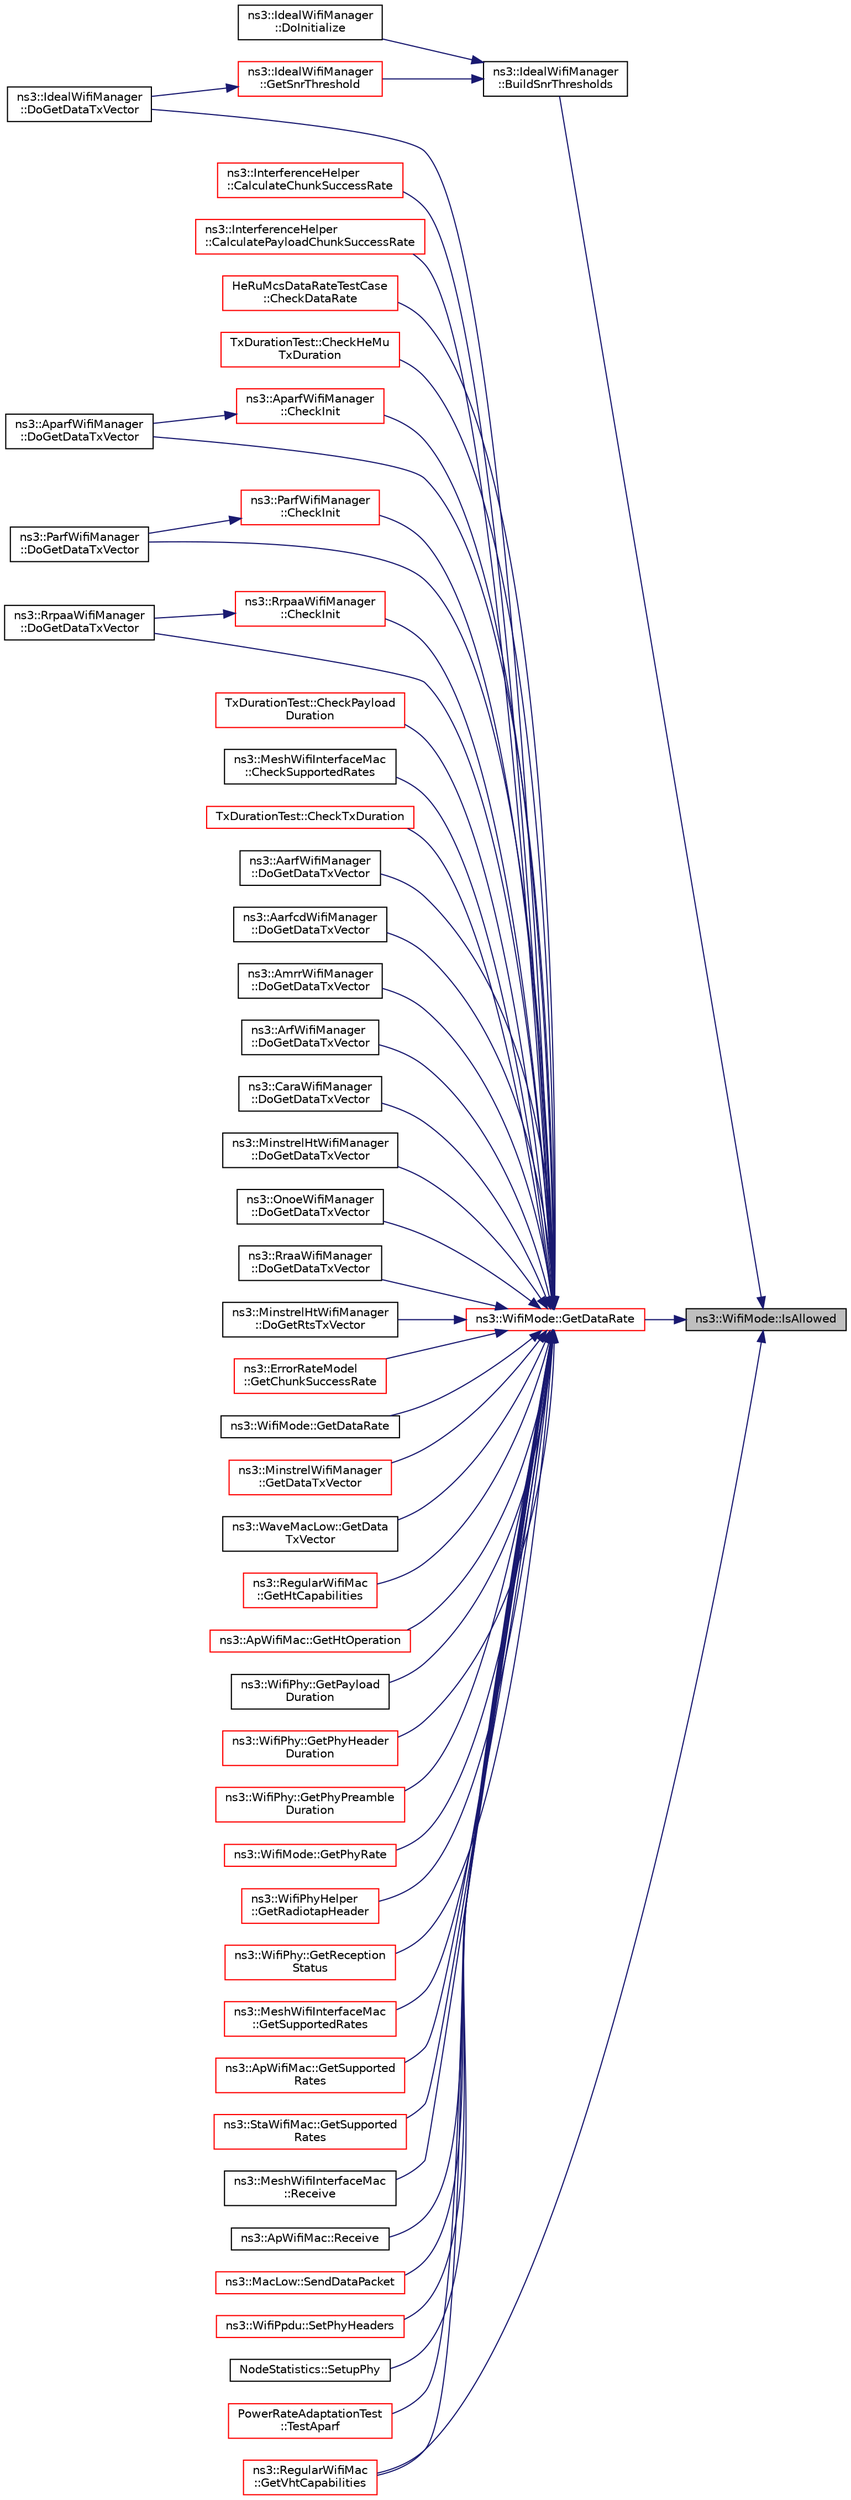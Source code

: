 digraph "ns3::WifiMode::IsAllowed"
{
 // LATEX_PDF_SIZE
  edge [fontname="Helvetica",fontsize="10",labelfontname="Helvetica",labelfontsize="10"];
  node [fontname="Helvetica",fontsize="10",shape=record];
  rankdir="RL";
  Node1 [label="ns3::WifiMode::IsAllowed",height=0.2,width=0.4,color="black", fillcolor="grey75", style="filled", fontcolor="black",tooltip=" "];
  Node1 -> Node2 [dir="back",color="midnightblue",fontsize="10",style="solid",fontname="Helvetica"];
  Node2 [label="ns3::IdealWifiManager\l::BuildSnrThresholds",height=0.2,width=0.4,color="black", fillcolor="white", style="filled",URL="$classns3_1_1_ideal_wifi_manager.html#a9324f6fe2c6e6b7b2212f4aac69f9dee",tooltip="Construct the vector of minimum SNRs needed to successfully transmit for all possible combinations (r..."];
  Node2 -> Node3 [dir="back",color="midnightblue",fontsize="10",style="solid",fontname="Helvetica"];
  Node3 [label="ns3::IdealWifiManager\l::DoInitialize",height=0.2,width=0.4,color="black", fillcolor="white", style="filled",URL="$classns3_1_1_ideal_wifi_manager.html#a678947f49366ca1734b6299b667845da",tooltip="Initialize() implementation."];
  Node2 -> Node4 [dir="back",color="midnightblue",fontsize="10",style="solid",fontname="Helvetica"];
  Node4 [label="ns3::IdealWifiManager\l::GetSnrThreshold",height=0.2,width=0.4,color="red", fillcolor="white", style="filled",URL="$classns3_1_1_ideal_wifi_manager.html#ae91f9cb4e73c9743497c2d775b482385",tooltip="Return the minimum SNR needed to successfully transmit data with this WifiTxVector at the specified B..."];
  Node4 -> Node5 [dir="back",color="midnightblue",fontsize="10",style="solid",fontname="Helvetica"];
  Node5 [label="ns3::IdealWifiManager\l::DoGetDataTxVector",height=0.2,width=0.4,color="black", fillcolor="white", style="filled",URL="$classns3_1_1_ideal_wifi_manager.html#a2e7570eb1f5cbef1067cfb714e94218e",tooltip=" "];
  Node1 -> Node7 [dir="back",color="midnightblue",fontsize="10",style="solid",fontname="Helvetica"];
  Node7 [label="ns3::WifiMode::GetDataRate",height=0.2,width=0.4,color="red", fillcolor="white", style="filled",URL="$classns3_1_1_wifi_mode.html#ad90f36e733ceaf8c5771cfbda437e14f",tooltip=" "];
  Node7 -> Node8 [dir="back",color="midnightblue",fontsize="10",style="solid",fontname="Helvetica"];
  Node8 [label="ns3::InterferenceHelper\l::CalculateChunkSuccessRate",height=0.2,width=0.4,color="red", fillcolor="white", style="filled",URL="$classns3_1_1_interference_helper.html#a430cf5d51fa5ea6e1a74585edd6ed311",tooltip="Calculate the success rate of the chunk given the SINR, duration, and Wi-Fi mode."];
  Node7 -> Node12 [dir="back",color="midnightblue",fontsize="10",style="solid",fontname="Helvetica"];
  Node12 [label="ns3::InterferenceHelper\l::CalculatePayloadChunkSuccessRate",height=0.2,width=0.4,color="red", fillcolor="white", style="filled",URL="$classns3_1_1_interference_helper.html#ad5d3ad27b948c541c4440e846e214d0c",tooltip="Calculate the success rate of the payload chunk given the SINR, duration, and Wi-Fi mode."];
  Node7 -> Node14 [dir="back",color="midnightblue",fontsize="10",style="solid",fontname="Helvetica"];
  Node14 [label="HeRuMcsDataRateTestCase\l::CheckDataRate",height=0.2,width=0.4,color="red", fillcolor="white", style="filled",URL="$class_he_ru_mcs_data_rate_test_case.html#a6fb8a4496f25be026848fcc274ac7e04",tooltip="Compare the data rate computed for the provided combination with standard defined one."];
  Node7 -> Node16 [dir="back",color="midnightblue",fontsize="10",style="solid",fontname="Helvetica"];
  Node16 [label="TxDurationTest::CheckHeMu\lTxDuration",height=0.2,width=0.4,color="red", fillcolor="white", style="filled",URL="$class_tx_duration_test.html#aa0304b79f39966f80588360632659222",tooltip="Check if the overall Tx duration returned by WifiPhy for a HE MU PPDU corresponds to a known value."];
  Node7 -> Node18 [dir="back",color="midnightblue",fontsize="10",style="solid",fontname="Helvetica"];
  Node18 [label="ns3::AparfWifiManager\l::CheckInit",height=0.2,width=0.4,color="red", fillcolor="white", style="filled",URL="$classns3_1_1_aparf_wifi_manager.html#a98a3fc4dfff3bcc1bc452dfed963576f",tooltip="Check for initializations."];
  Node18 -> Node19 [dir="back",color="midnightblue",fontsize="10",style="solid",fontname="Helvetica"];
  Node19 [label="ns3::AparfWifiManager\l::DoGetDataTxVector",height=0.2,width=0.4,color="black", fillcolor="white", style="filled",URL="$classns3_1_1_aparf_wifi_manager.html#a9be0935377c6c6052cc12407d17dafbd",tooltip=" "];
  Node7 -> Node22 [dir="back",color="midnightblue",fontsize="10",style="solid",fontname="Helvetica"];
  Node22 [label="ns3::ParfWifiManager\l::CheckInit",height=0.2,width=0.4,color="red", fillcolor="white", style="filled",URL="$classns3_1_1_parf_wifi_manager.html#a2a7ea7d1accf1ce9056c91929db2e7eb",tooltip="Check for initializations."];
  Node22 -> Node23 [dir="back",color="midnightblue",fontsize="10",style="solid",fontname="Helvetica"];
  Node23 [label="ns3::ParfWifiManager\l::DoGetDataTxVector",height=0.2,width=0.4,color="black", fillcolor="white", style="filled",URL="$classns3_1_1_parf_wifi_manager.html#a5a7cc006d12987077a3afc4edd76da86",tooltip=" "];
  Node7 -> Node26 [dir="back",color="midnightblue",fontsize="10",style="solid",fontname="Helvetica"];
  Node26 [label="ns3::RrpaaWifiManager\l::CheckInit",height=0.2,width=0.4,color="red", fillcolor="white", style="filled",URL="$classns3_1_1_rrpaa_wifi_manager.html#a37fd1f9711566d9def5f31c966a89bb5",tooltip="Check for initializations."];
  Node26 -> Node27 [dir="back",color="midnightblue",fontsize="10",style="solid",fontname="Helvetica"];
  Node27 [label="ns3::RrpaaWifiManager\l::DoGetDataTxVector",height=0.2,width=0.4,color="black", fillcolor="white", style="filled",URL="$classns3_1_1_rrpaa_wifi_manager.html#add26dac79b43d5c0114ba30e8cb29a9e",tooltip=" "];
  Node7 -> Node31 [dir="back",color="midnightblue",fontsize="10",style="solid",fontname="Helvetica"];
  Node31 [label="TxDurationTest::CheckPayload\lDuration",height=0.2,width=0.4,color="red", fillcolor="white", style="filled",URL="$class_tx_duration_test.html#a8666c54033e392b15feb1d2aa78bd1c7",tooltip="Check if the payload tx duration returned by InterferenceHelper corresponds to a known value of the p..."];
  Node7 -> Node32 [dir="back",color="midnightblue",fontsize="10",style="solid",fontname="Helvetica"];
  Node32 [label="ns3::MeshWifiInterfaceMac\l::CheckSupportedRates",height=0.2,width=0.4,color="black", fillcolor="white", style="filled",URL="$classns3_1_1_mesh_wifi_interface_mac.html#a0d8d92606ef1a302fc967a8c058d5f81",tooltip="Check supported rates."];
  Node7 -> Node33 [dir="back",color="midnightblue",fontsize="10",style="solid",fontname="Helvetica"];
  Node33 [label="TxDurationTest::CheckTxDuration",height=0.2,width=0.4,color="red", fillcolor="white", style="filled",URL="$class_tx_duration_test.html#a86485ba9721aa086d5a487588b856b8a",tooltip="Check if the overall tx duration returned by InterferenceHelper corresponds to a known value of the p..."];
  Node7 -> Node34 [dir="back",color="midnightblue",fontsize="10",style="solid",fontname="Helvetica"];
  Node34 [label="ns3::AarfWifiManager\l::DoGetDataTxVector",height=0.2,width=0.4,color="black", fillcolor="white", style="filled",URL="$classns3_1_1_aarf_wifi_manager.html#a408d8be07102ba41125c839b01e8a7ee",tooltip=" "];
  Node7 -> Node35 [dir="back",color="midnightblue",fontsize="10",style="solid",fontname="Helvetica"];
  Node35 [label="ns3::AarfcdWifiManager\l::DoGetDataTxVector",height=0.2,width=0.4,color="black", fillcolor="white", style="filled",URL="$classns3_1_1_aarfcd_wifi_manager.html#ab9bfc915e2a36ee071995eb0247b1599",tooltip=" "];
  Node7 -> Node36 [dir="back",color="midnightblue",fontsize="10",style="solid",fontname="Helvetica"];
  Node36 [label="ns3::AmrrWifiManager\l::DoGetDataTxVector",height=0.2,width=0.4,color="black", fillcolor="white", style="filled",URL="$classns3_1_1_amrr_wifi_manager.html#ad18cc0aa1f6f6472e9e5ac2563b85e4c",tooltip=" "];
  Node7 -> Node19 [dir="back",color="midnightblue",fontsize="10",style="solid",fontname="Helvetica"];
  Node7 -> Node37 [dir="back",color="midnightblue",fontsize="10",style="solid",fontname="Helvetica"];
  Node37 [label="ns3::ArfWifiManager\l::DoGetDataTxVector",height=0.2,width=0.4,color="black", fillcolor="white", style="filled",URL="$classns3_1_1_arf_wifi_manager.html#a6bd79d80cbb7f743aa1bece1e5c24584",tooltip=" "];
  Node7 -> Node38 [dir="back",color="midnightblue",fontsize="10",style="solid",fontname="Helvetica"];
  Node38 [label="ns3::CaraWifiManager\l::DoGetDataTxVector",height=0.2,width=0.4,color="black", fillcolor="white", style="filled",URL="$classns3_1_1_cara_wifi_manager.html#a948e474fbc8dd16211dc6f6fcb6ef496",tooltip=" "];
  Node7 -> Node5 [dir="back",color="midnightblue",fontsize="10",style="solid",fontname="Helvetica"];
  Node7 -> Node39 [dir="back",color="midnightblue",fontsize="10",style="solid",fontname="Helvetica"];
  Node39 [label="ns3::MinstrelHtWifiManager\l::DoGetDataTxVector",height=0.2,width=0.4,color="black", fillcolor="white", style="filled",URL="$classns3_1_1_minstrel_ht_wifi_manager.html#abc2436c9c8dabb7c78907f478e1bb8c7",tooltip=" "];
  Node7 -> Node40 [dir="back",color="midnightblue",fontsize="10",style="solid",fontname="Helvetica"];
  Node40 [label="ns3::OnoeWifiManager\l::DoGetDataTxVector",height=0.2,width=0.4,color="black", fillcolor="white", style="filled",URL="$classns3_1_1_onoe_wifi_manager.html#a58c4d341696639d4b0ea618275461da4",tooltip=" "];
  Node7 -> Node23 [dir="back",color="midnightblue",fontsize="10",style="solid",fontname="Helvetica"];
  Node7 -> Node41 [dir="back",color="midnightblue",fontsize="10",style="solid",fontname="Helvetica"];
  Node41 [label="ns3::RraaWifiManager\l::DoGetDataTxVector",height=0.2,width=0.4,color="black", fillcolor="white", style="filled",URL="$classns3_1_1_rraa_wifi_manager.html#acc7f56a51e22431479e1d534ad7ece84",tooltip=" "];
  Node7 -> Node27 [dir="back",color="midnightblue",fontsize="10",style="solid",fontname="Helvetica"];
  Node7 -> Node42 [dir="back",color="midnightblue",fontsize="10",style="solid",fontname="Helvetica"];
  Node42 [label="ns3::MinstrelHtWifiManager\l::DoGetRtsTxVector",height=0.2,width=0.4,color="black", fillcolor="white", style="filled",URL="$classns3_1_1_minstrel_ht_wifi_manager.html#a8628d42b27a3bf5cbbd4ea0ec2a79307",tooltip=" "];
  Node7 -> Node43 [dir="back",color="midnightblue",fontsize="10",style="solid",fontname="Helvetica"];
  Node43 [label="ns3::ErrorRateModel\l::GetChunkSuccessRate",height=0.2,width=0.4,color="red", fillcolor="white", style="filled",URL="$classns3_1_1_error_rate_model.html#aec3225b1d57ce01bbce1b27226372c66",tooltip="This method returns the probability that the given 'chunk' of the packet will be successfully receive..."];
  Node7 -> Node45 [dir="back",color="midnightblue",fontsize="10",style="solid",fontname="Helvetica"];
  Node45 [label="ns3::WifiMode::GetDataRate",height=0.2,width=0.4,color="black", fillcolor="white", style="filled",URL="$classns3_1_1_wifi_mode.html#af63086343e98b5d54651d871c9c006fd",tooltip=" "];
  Node7 -> Node46 [dir="back",color="midnightblue",fontsize="10",style="solid",fontname="Helvetica"];
  Node46 [label="ns3::MinstrelWifiManager\l::GetDataTxVector",height=0.2,width=0.4,color="red", fillcolor="white", style="filled",URL="$classns3_1_1_minstrel_wifi_manager.html#afc42d002709fb4334ae5b164bfa07aa8",tooltip="Get data transmit vector."];
  Node7 -> Node48 [dir="back",color="midnightblue",fontsize="10",style="solid",fontname="Helvetica"];
  Node48 [label="ns3::WaveMacLow::GetData\lTxVector",height=0.2,width=0.4,color="black", fillcolor="white", style="filled",URL="$classns3_1_1_wave_mac_low.html#a1bb1f43357a8c9513961eca42e104de4",tooltip="Return a TXVECTOR for the DATA frame given the destination."];
  Node7 -> Node49 [dir="back",color="midnightblue",fontsize="10",style="solid",fontname="Helvetica"];
  Node49 [label="ns3::RegularWifiMac\l::GetHtCapabilities",height=0.2,width=0.4,color="red", fillcolor="white", style="filled",URL="$classns3_1_1_regular_wifi_mac.html#ad51001e4ea7ef05fb584002b158a4e3e",tooltip="Return the HT capabilities of the device."];
  Node7 -> Node80 [dir="back",color="midnightblue",fontsize="10",style="solid",fontname="Helvetica"];
  Node80 [label="ns3::ApWifiMac::GetHtOperation",height=0.2,width=0.4,color="red", fillcolor="white", style="filled",URL="$classns3_1_1_ap_wifi_mac.html#a4fefa01556b990b9995ff1a5577060d3",tooltip="Return the HT operation of the current AP."];
  Node7 -> Node81 [dir="back",color="midnightblue",fontsize="10",style="solid",fontname="Helvetica"];
  Node81 [label="ns3::WifiPhy::GetPayload\lDuration",height=0.2,width=0.4,color="black", fillcolor="white", style="filled",URL="$classns3_1_1_wifi_phy.html#a7e72152289274c390430fa6e52e99acf",tooltip=" "];
  Node7 -> Node82 [dir="back",color="midnightblue",fontsize="10",style="solid",fontname="Helvetica"];
  Node82 [label="ns3::WifiPhy::GetPhyHeader\lDuration",height=0.2,width=0.4,color="red", fillcolor="white", style="filled",URL="$classns3_1_1_wifi_phy.html#aa3d6056d67327dc5a757e5e49f68ab37",tooltip=" "];
  Node7 -> Node149 [dir="back",color="midnightblue",fontsize="10",style="solid",fontname="Helvetica"];
  Node149 [label="ns3::WifiPhy::GetPhyPreamble\lDuration",height=0.2,width=0.4,color="red", fillcolor="white", style="filled",URL="$classns3_1_1_wifi_phy.html#a9e4f1e101f3b4fdfdad3f4c470a16a6f",tooltip=" "];
  Node7 -> Node150 [dir="back",color="midnightblue",fontsize="10",style="solid",fontname="Helvetica"];
  Node150 [label="ns3::WifiMode::GetPhyRate",height=0.2,width=0.4,color="red", fillcolor="white", style="filled",URL="$classns3_1_1_wifi_mode.html#a686ba1d46740b0e71b852245f766bd36",tooltip=" "];
  Node7 -> Node153 [dir="back",color="midnightblue",fontsize="10",style="solid",fontname="Helvetica"];
  Node153 [label="ns3::WifiPhyHelper\l::GetRadiotapHeader",height=0.2,width=0.4,color="red", fillcolor="white", style="filled",URL="$classns3_1_1_wifi_phy_helper.html#ad81031ab5a8a49fe4d1c70d930cd2b76",tooltip="Get the Radiotap header for a transmitted packet."];
  Node7 -> Node159 [dir="back",color="midnightblue",fontsize="10",style="solid",fontname="Helvetica"];
  Node159 [label="ns3::WifiPhy::GetReception\lStatus",height=0.2,width=0.4,color="red", fillcolor="white", style="filled",URL="$classns3_1_1_wifi_phy.html#a7d1be3dc94b565164d0c2221058d0641",tooltip="Get the reception status for the provided MPDU and notify."];
  Node7 -> Node162 [dir="back",color="midnightblue",fontsize="10",style="solid",fontname="Helvetica"];
  Node162 [label="ns3::MeshWifiInterfaceMac\l::GetSupportedRates",height=0.2,width=0.4,color="red", fillcolor="white", style="filled",URL="$classns3_1_1_mesh_wifi_interface_mac.html#ae564ee657ce84f1023eabfd6d3e474a4",tooltip=" "];
  Node7 -> Node167 [dir="back",color="midnightblue",fontsize="10",style="solid",fontname="Helvetica"];
  Node167 [label="ns3::ApWifiMac::GetSupported\lRates",height=0.2,width=0.4,color="red", fillcolor="white", style="filled",URL="$classns3_1_1_ap_wifi_mac.html#a0b627f2e2ca56a38915e18a7a55ace79",tooltip="Return an instance of SupportedRates that contains all rates that we support including HT rates."];
  Node7 -> Node168 [dir="back",color="midnightblue",fontsize="10",style="solid",fontname="Helvetica"];
  Node168 [label="ns3::StaWifiMac::GetSupported\lRates",height=0.2,width=0.4,color="red", fillcolor="white", style="filled",URL="$classns3_1_1_sta_wifi_mac.html#a484da19ff4bb12683c7c77c68f45c458",tooltip="Return an instance of SupportedRates that contains all rates that we support including HT rates."];
  Node7 -> Node169 [dir="back",color="midnightblue",fontsize="10",style="solid",fontname="Helvetica"];
  Node169 [label="ns3::RegularWifiMac\l::GetVhtCapabilities",height=0.2,width=0.4,color="red", fillcolor="white", style="filled",URL="$classns3_1_1_regular_wifi_mac.html#a016a83d8f0d89790ac9c177fa2d6751e",tooltip="Return the VHT capabilities of the device."];
  Node7 -> Node170 [dir="back",color="midnightblue",fontsize="10",style="solid",fontname="Helvetica"];
  Node170 [label="ns3::MeshWifiInterfaceMac\l::Receive",height=0.2,width=0.4,color="black", fillcolor="white", style="filled",URL="$classns3_1_1_mesh_wifi_interface_mac.html#a5850d3b31d09fd6dc552e8fa839bf3f2",tooltip="Frame receive handler."];
  Node7 -> Node73 [dir="back",color="midnightblue",fontsize="10",style="solid",fontname="Helvetica"];
  Node73 [label="ns3::ApWifiMac::Receive",height=0.2,width=0.4,color="black", fillcolor="white", style="filled",URL="$classns3_1_1_ap_wifi_mac.html#af264125e11c4d132d18966a6aa02ace5",tooltip="This method acts as the MacRxMiddle receive callback and is invoked to notify us that a frame has bee..."];
  Node7 -> Node105 [dir="back",color="midnightblue",fontsize="10",style="solid",fontname="Helvetica"];
  Node105 [label="ns3::MacLow::SendDataPacket",height=0.2,width=0.4,color="red", fillcolor="white", style="filled",URL="$classns3_1_1_mac_low.html#ab177d7c7ba53c56f91612114412914bf",tooltip="Send Data packet, which can be Data-Ack or RTS-CTS-Data-Ack transaction."];
  Node7 -> Node147 [dir="back",color="midnightblue",fontsize="10",style="solid",fontname="Helvetica"];
  Node147 [label="ns3::WifiPpdu::SetPhyHeaders",height=0.2,width=0.4,color="red", fillcolor="white", style="filled",URL="$classns3_1_1_wifi_ppdu.html#a5f14f8fd340d849570daffe0a46a31ed",tooltip="Fill in the PHY headers."];
  Node7 -> Node171 [dir="back",color="midnightblue",fontsize="10",style="solid",fontname="Helvetica"];
  Node171 [label="NodeStatistics::SetupPhy",height=0.2,width=0.4,color="black", fillcolor="white", style="filled",URL="$class_node_statistics.html#a891b5ec279da73f698268df5fb520652",tooltip=" "];
  Node7 -> Node172 [dir="back",color="midnightblue",fontsize="10",style="solid",fontname="Helvetica"];
  Node172 [label="PowerRateAdaptationTest\l::TestAparf",height=0.2,width=0.4,color="red", fillcolor="white", style="filled",URL="$class_power_rate_adaptation_test.html#a3c3954526cb787125fea4c50cfe76174",tooltip="Test aparf function."];
  Node1 -> Node169 [dir="back",color="midnightblue",fontsize="10",style="solid",fontname="Helvetica"];
}
